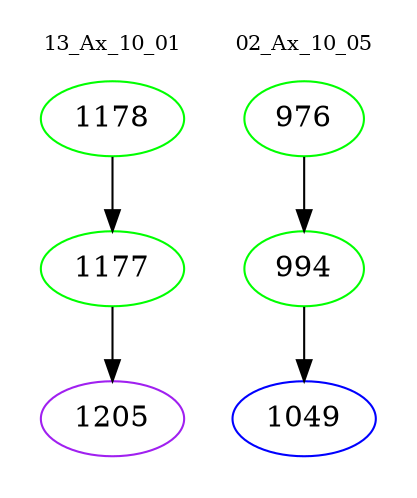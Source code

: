 digraph{
subgraph cluster_0 {
color = white
label = "13_Ax_10_01";
fontsize=10;
T0_1178 [label="1178", color="green"]
T0_1178 -> T0_1177 [color="black"]
T0_1177 [label="1177", color="green"]
T0_1177 -> T0_1205 [color="black"]
T0_1205 [label="1205", color="purple"]
}
subgraph cluster_1 {
color = white
label = "02_Ax_10_05";
fontsize=10;
T1_976 [label="976", color="green"]
T1_976 -> T1_994 [color="black"]
T1_994 [label="994", color="green"]
T1_994 -> T1_1049 [color="black"]
T1_1049 [label="1049", color="blue"]
}
}
